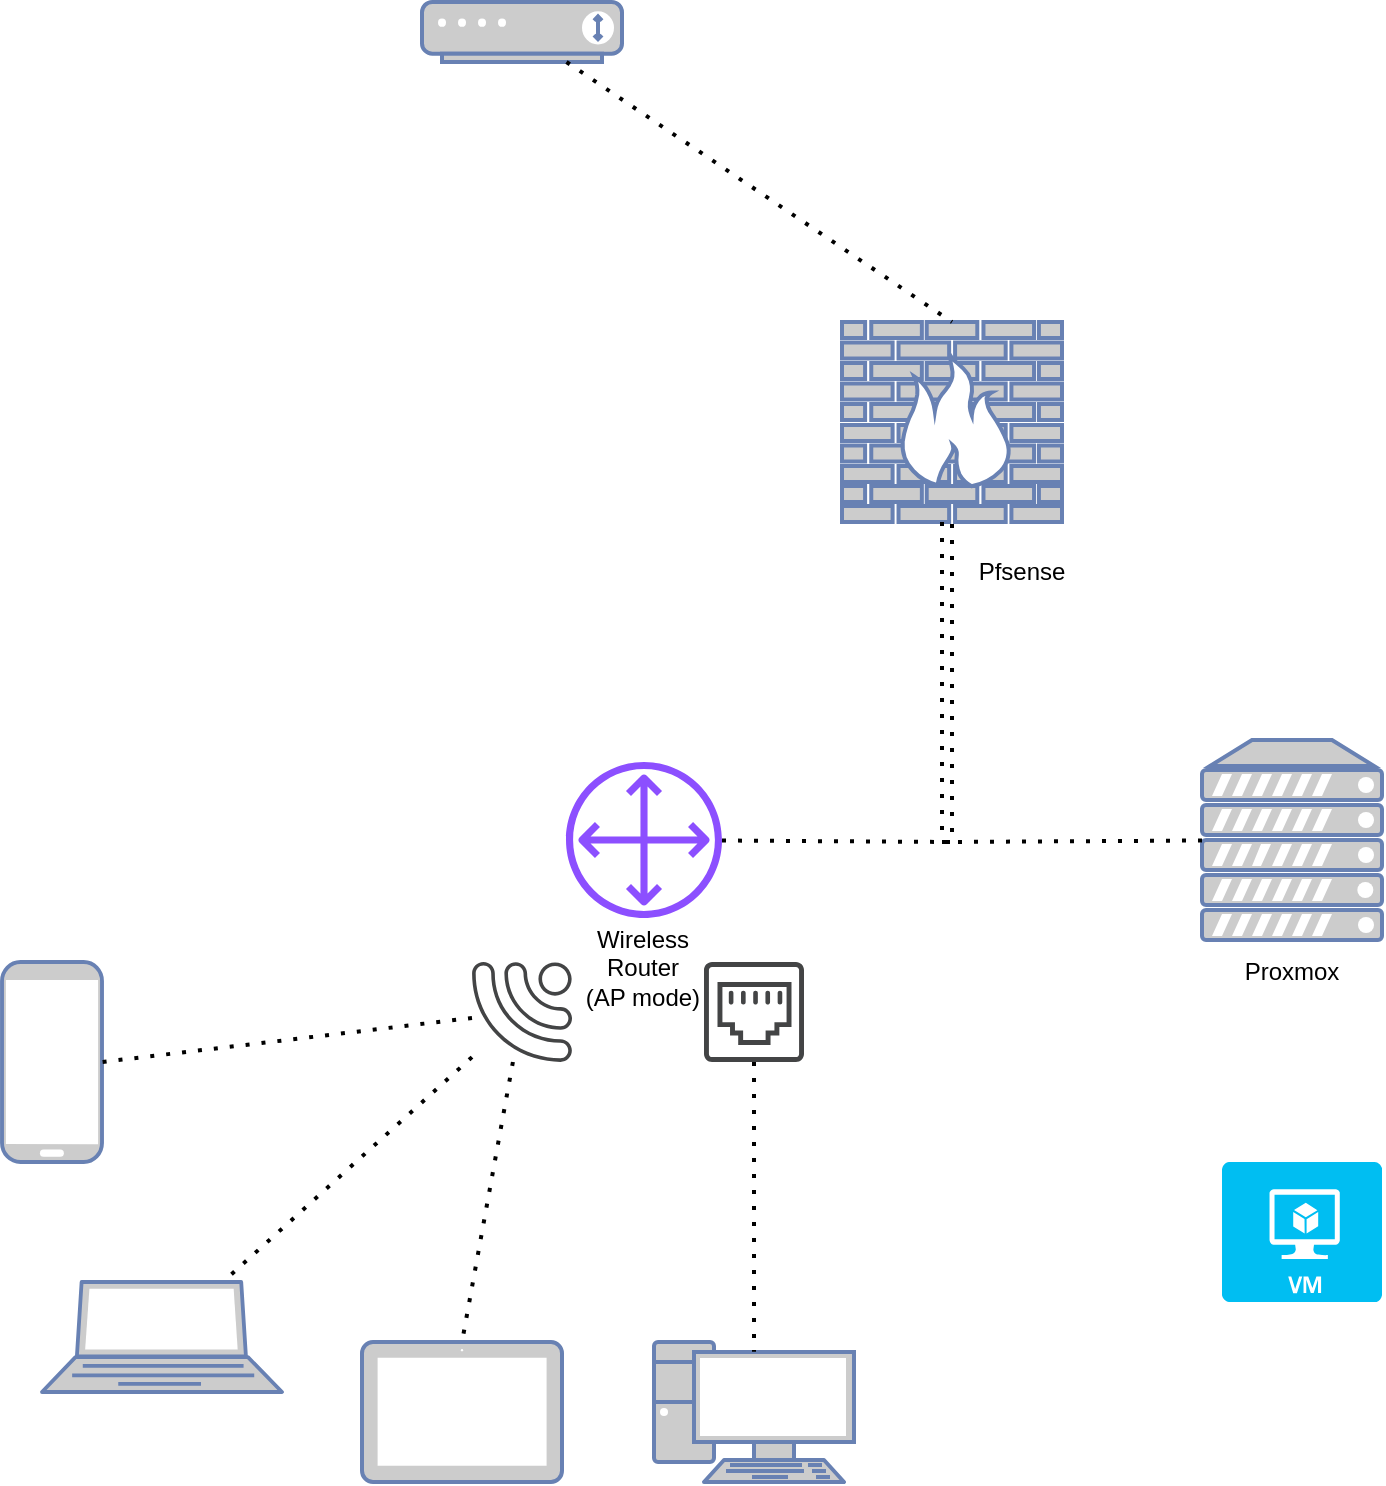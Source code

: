 <mxfile version="24.7.16">
  <diagram name="Page-1" id="xdbdUsmO_gZyoiDEBH-T">
    <mxGraphModel dx="2911" dy="1175" grid="1" gridSize="10" guides="1" tooltips="1" connect="1" arrows="1" fold="1" page="1" pageScale="1" pageWidth="850" pageHeight="1100" math="0" shadow="0">
      <root>
        <mxCell id="0" />
        <mxCell id="1" parent="0" />
        <mxCell id="yEEzD0z_jnbcdLMA-1Y5-2" value="" style="fontColor=#0066CC;verticalAlign=top;verticalLabelPosition=bottom;labelPosition=center;align=center;html=1;outlineConnect=0;fillColor=#CCCCCC;strokeColor=#6881B3;gradientColor=none;gradientDirection=north;strokeWidth=2;shape=mxgraph.networks.firewall;" vertex="1" parent="1">
          <mxGeometry x="330" y="350" width="110" height="100" as="geometry" />
        </mxCell>
        <mxCell id="yEEzD0z_jnbcdLMA-1Y5-3" value="" style="fontColor=#0066CC;verticalAlign=top;verticalLabelPosition=bottom;labelPosition=center;align=center;html=1;outlineConnect=0;fillColor=#CCCCCC;strokeColor=#6881B3;gradientColor=none;gradientDirection=north;strokeWidth=2;shape=mxgraph.networks.mobile;" vertex="1" parent="1">
          <mxGeometry x="-90" y="670" width="50" height="100" as="geometry" />
        </mxCell>
        <mxCell id="yEEzD0z_jnbcdLMA-1Y5-4" value="" style="fontColor=#0066CC;verticalAlign=top;verticalLabelPosition=bottom;labelPosition=center;align=center;html=1;outlineConnect=0;fillColor=#CCCCCC;strokeColor=#6881B3;gradientColor=none;gradientDirection=north;strokeWidth=2;shape=mxgraph.networks.tablet;" vertex="1" parent="1">
          <mxGeometry x="90" y="860" width="100" height="70" as="geometry" />
        </mxCell>
        <mxCell id="yEEzD0z_jnbcdLMA-1Y5-6" value="" style="fontColor=#0066CC;verticalAlign=top;verticalLabelPosition=bottom;labelPosition=center;align=center;html=1;outlineConnect=0;fillColor=#CCCCCC;strokeColor=#6881B3;gradientColor=none;gradientDirection=north;strokeWidth=2;shape=mxgraph.networks.laptop;" vertex="1" parent="1">
          <mxGeometry x="-70" y="830" width="120" height="55" as="geometry" />
        </mxCell>
        <mxCell id="yEEzD0z_jnbcdLMA-1Y5-7" value="" style="fontColor=#0066CC;verticalAlign=top;verticalLabelPosition=bottom;labelPosition=center;align=center;html=1;outlineConnect=0;fillColor=#CCCCCC;strokeColor=#6881B3;gradientColor=none;gradientDirection=north;strokeWidth=2;shape=mxgraph.networks.modem;" vertex="1" parent="1">
          <mxGeometry x="120" y="190" width="100" height="30" as="geometry" />
        </mxCell>
        <mxCell id="yEEzD0z_jnbcdLMA-1Y5-8" value="" style="fontColor=#0066CC;verticalAlign=top;verticalLabelPosition=bottom;labelPosition=center;align=center;html=1;outlineConnect=0;fillColor=#CCCCCC;strokeColor=#6881B3;gradientColor=none;gradientDirection=north;strokeWidth=2;shape=mxgraph.networks.server;" vertex="1" parent="1">
          <mxGeometry x="510" y="559" width="90" height="100" as="geometry" />
        </mxCell>
        <mxCell id="yEEzD0z_jnbcdLMA-1Y5-10" value="" style="fontColor=#0066CC;verticalAlign=top;verticalLabelPosition=bottom;labelPosition=center;align=center;html=1;outlineConnect=0;fillColor=#CCCCCC;strokeColor=#6881B3;gradientColor=none;gradientDirection=north;strokeWidth=2;shape=mxgraph.networks.pc;" vertex="1" parent="1">
          <mxGeometry x="236" y="860" width="100" height="70" as="geometry" />
        </mxCell>
        <mxCell id="yEEzD0z_jnbcdLMA-1Y5-13" value="" style="sketch=0;pointerEvents=1;shadow=0;dashed=0;html=1;strokeColor=none;fillColor=#434445;aspect=fixed;labelPosition=center;verticalLabelPosition=bottom;verticalAlign=top;align=center;outlineConnect=0;shape=mxgraph.vvd.wi_fi;rotation=-180;" vertex="1" parent="1">
          <mxGeometry x="145" y="670" width="50" height="50" as="geometry" />
        </mxCell>
        <mxCell id="yEEzD0z_jnbcdLMA-1Y5-14" value="" style="sketch=0;pointerEvents=1;shadow=0;dashed=0;html=1;strokeColor=none;fillColor=#434445;aspect=fixed;labelPosition=center;verticalLabelPosition=bottom;verticalAlign=top;align=center;outlineConnect=0;shape=mxgraph.vvd.ethernet_port;" vertex="1" parent="1">
          <mxGeometry x="261" y="670" width="50" height="50" as="geometry" />
        </mxCell>
        <mxCell id="yEEzD0z_jnbcdLMA-1Y5-16" value="" style="sketch=0;outlineConnect=0;fontColor=#232F3E;gradientColor=none;fillColor=#8C4FFF;strokeColor=none;dashed=0;verticalLabelPosition=bottom;verticalAlign=top;align=center;html=1;fontSize=12;fontStyle=0;aspect=fixed;pointerEvents=1;shape=mxgraph.aws4.customer_gateway;" vertex="1" parent="1">
          <mxGeometry x="192" y="570" width="78" height="78" as="geometry" />
        </mxCell>
        <mxCell id="yEEzD0z_jnbcdLMA-1Y5-19" value="" style="verticalLabelPosition=bottom;html=1;verticalAlign=top;align=center;strokeColor=none;fillColor=#00BEF2;shape=mxgraph.azure.virtual_machine;" vertex="1" parent="1">
          <mxGeometry x="520" y="770" width="80" height="70" as="geometry" />
        </mxCell>
        <mxCell id="yEEzD0z_jnbcdLMA-1Y5-20" value="Wireless Router (AP mode)" style="text;html=1;align=center;verticalAlign=middle;whiteSpace=wrap;rounded=0;" vertex="1" parent="1">
          <mxGeometry x="200" y="655" width="61" height="35" as="geometry" />
        </mxCell>
        <mxCell id="yEEzD0z_jnbcdLMA-1Y5-21" value="" style="endArrow=none;dashed=1;html=1;dashPattern=1 3;strokeWidth=2;rounded=0;entryX=0.5;entryY=1;entryDx=0;entryDy=0;entryPerimeter=0;" edge="1" parent="1" source="yEEzD0z_jnbcdLMA-1Y5-16" target="yEEzD0z_jnbcdLMA-1Y5-2">
          <mxGeometry width="50" height="50" relative="1" as="geometry">
            <mxPoint x="400" y="620" as="sourcePoint" />
            <mxPoint x="450" y="570" as="targetPoint" />
            <Array as="points">
              <mxPoint x="385" y="610" />
            </Array>
          </mxGeometry>
        </mxCell>
        <mxCell id="yEEzD0z_jnbcdLMA-1Y5-22" value="" style="endArrow=none;dashed=1;html=1;dashPattern=1 3;strokeWidth=2;rounded=0;entryX=0.5;entryY=0.07;entryDx=0;entryDy=0;entryPerimeter=0;" edge="1" parent="1" source="yEEzD0z_jnbcdLMA-1Y5-14" target="yEEzD0z_jnbcdLMA-1Y5-10">
          <mxGeometry width="50" height="50" relative="1" as="geometry">
            <mxPoint x="400" y="620" as="sourcePoint" />
            <mxPoint x="450" y="570" as="targetPoint" />
            <Array as="points" />
          </mxGeometry>
        </mxCell>
        <mxCell id="yEEzD0z_jnbcdLMA-1Y5-23" value="" style="endArrow=none;dashed=1;html=1;dashPattern=1 3;strokeWidth=2;rounded=0;entryX=1;entryY=0.5;entryDx=0;entryDy=0;entryPerimeter=0;" edge="1" parent="1" source="yEEzD0z_jnbcdLMA-1Y5-13" target="yEEzD0z_jnbcdLMA-1Y5-3">
          <mxGeometry width="50" height="50" relative="1" as="geometry">
            <mxPoint x="400" y="620" as="sourcePoint" />
            <mxPoint x="450" y="570" as="targetPoint" />
          </mxGeometry>
        </mxCell>
        <mxCell id="yEEzD0z_jnbcdLMA-1Y5-24" value="" style="endArrow=none;dashed=1;html=1;dashPattern=1 3;strokeWidth=2;rounded=0;entryX=0.5;entryY=0;entryDx=0;entryDy=0;entryPerimeter=0;" edge="1" parent="1" source="yEEzD0z_jnbcdLMA-1Y5-13" target="yEEzD0z_jnbcdLMA-1Y5-4">
          <mxGeometry width="50" height="50" relative="1" as="geometry">
            <mxPoint x="400" y="620" as="sourcePoint" />
            <mxPoint x="450" y="570" as="targetPoint" />
          </mxGeometry>
        </mxCell>
        <mxCell id="yEEzD0z_jnbcdLMA-1Y5-25" value="" style="endArrow=none;dashed=1;html=1;dashPattern=1 3;strokeWidth=2;rounded=0;" edge="1" parent="1" source="yEEzD0z_jnbcdLMA-1Y5-13" target="yEEzD0z_jnbcdLMA-1Y5-6">
          <mxGeometry width="50" height="50" relative="1" as="geometry">
            <mxPoint x="400" y="620" as="sourcePoint" />
            <mxPoint x="450" y="570" as="targetPoint" />
          </mxGeometry>
        </mxCell>
        <mxCell id="yEEzD0z_jnbcdLMA-1Y5-26" value="Proxmox" style="text;html=1;align=center;verticalAlign=middle;whiteSpace=wrap;rounded=0;" vertex="1" parent="1">
          <mxGeometry x="525" y="660" width="60" height="30" as="geometry" />
        </mxCell>
        <mxCell id="yEEzD0z_jnbcdLMA-1Y5-27" value="" style="endArrow=none;dashed=1;html=1;dashPattern=1 3;strokeWidth=2;rounded=0;entryX=0.5;entryY=0;entryDx=0;entryDy=0;entryPerimeter=0;" edge="1" parent="1" source="yEEzD0z_jnbcdLMA-1Y5-7" target="yEEzD0z_jnbcdLMA-1Y5-2">
          <mxGeometry width="50" height="50" relative="1" as="geometry">
            <mxPoint x="400" y="620" as="sourcePoint" />
            <mxPoint x="450" y="570" as="targetPoint" />
          </mxGeometry>
        </mxCell>
        <mxCell id="yEEzD0z_jnbcdLMA-1Y5-28" value="" style="endArrow=none;dashed=1;html=1;dashPattern=1 3;strokeWidth=2;rounded=0;" edge="1" parent="1" target="yEEzD0z_jnbcdLMA-1Y5-8">
          <mxGeometry width="50" height="50" relative="1" as="geometry">
            <mxPoint x="380" y="450" as="sourcePoint" />
            <mxPoint x="450" y="570" as="targetPoint" />
            <Array as="points">
              <mxPoint x="380" y="610" />
            </Array>
          </mxGeometry>
        </mxCell>
        <mxCell id="yEEzD0z_jnbcdLMA-1Y5-29" value="Pfsense" style="text;html=1;align=center;verticalAlign=middle;whiteSpace=wrap;rounded=0;" vertex="1" parent="1">
          <mxGeometry x="390" y="460" width="60" height="30" as="geometry" />
        </mxCell>
      </root>
    </mxGraphModel>
  </diagram>
</mxfile>
